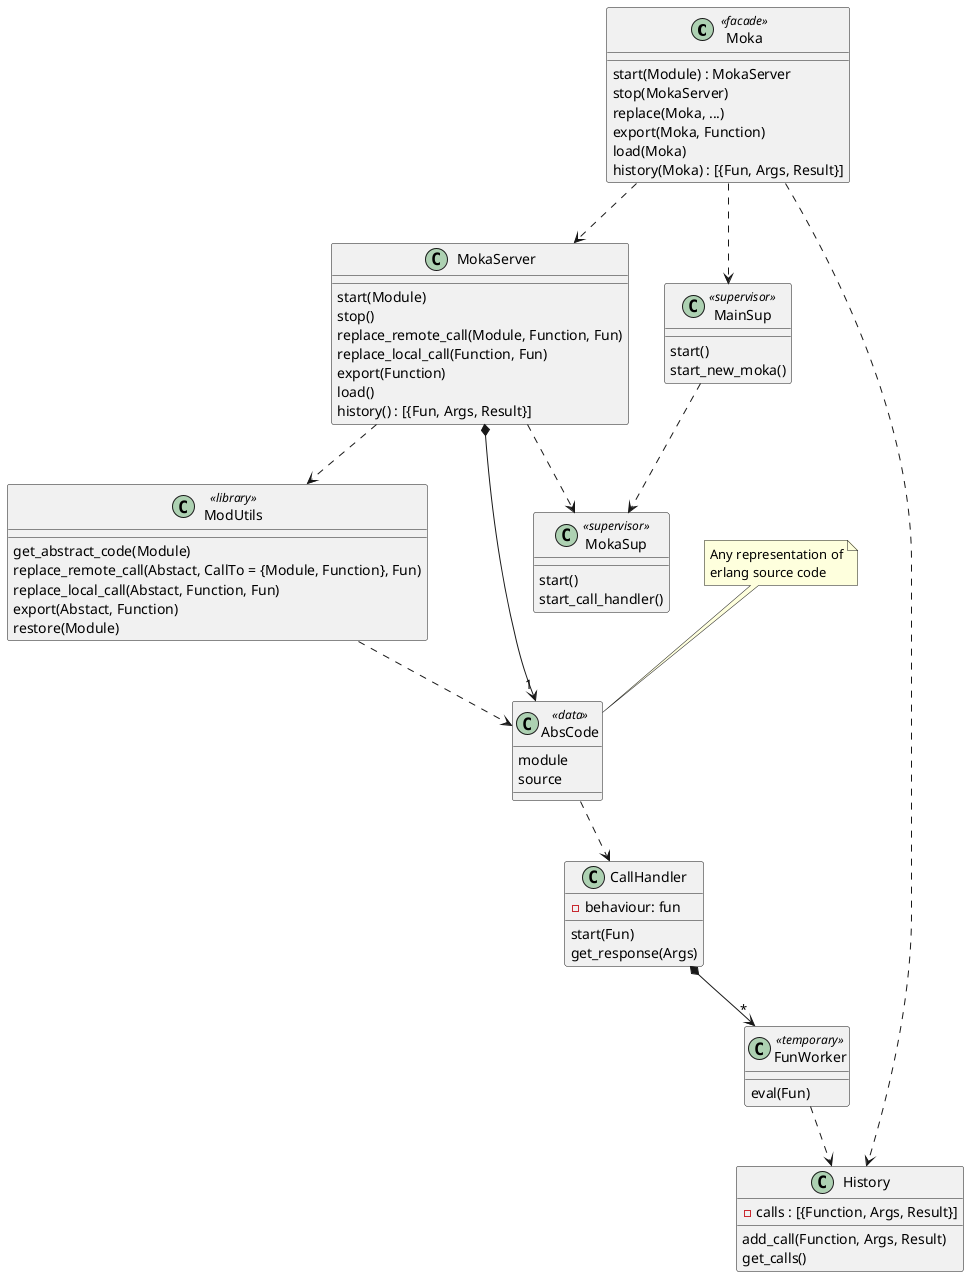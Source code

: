 @startuml

class Moka <<facade>> {
  start(Module) : MokaServer
  stop(MokaServer)
  replace(Moka, ...)
  export(Moka, Function)
  load(Moka)
  history(Moka) : [{Fun, Args, Result}]
}

class MokaServer {

  start(Module)
  stop()
  replace_remote_call(Module, Function, Fun)
  replace_local_call(Function, Fun)
  export(Function)
  load()
  history() : [{Fun, Args, Result}]
}

class ModUtils <<library>> {
  get_abstract_code(Module)
  replace_remote_call(Abstact, CallTo = {Module, Function}, Fun)
  replace_local_call(Abstact, Function, Fun)
  export(Abstact, Function)
  restore(Module)
}

class AbsCode <<data>> {
  module
  source
}

class CallHandler {
  - behaviour: fun

  start(Fun)
  get_response(Args)
}

class FunWorker  <<temporary>> {
  eval(Fun)
}

class History {
  - calls : [{Function, Args, Result}]

  add_call(Function, Args, Result)
  get_calls()
}

note as M3
  Any representation of
  erlang source code
end note
M3 .. AbsCode

class MainSup <<supervisor>> {
  start()
  start_new_moka()
}
class MokaSup <<supervisor>> {
  start()
  start_call_handler()
}

Moka ..> MainSup
Moka ..> MokaServer
Moka ..> History

MokaServer *--> "1" AbsCode
MokaServer  ..>     MokaSup
MokaServer  ..>     ModUtils
ModUtils    ..>     AbsCode

MainSup  ..> MokaSup

CallHandler *--> "*" FunWorker

FunWorker ..> History

AbsCode ..> CallHandler

@enduml
